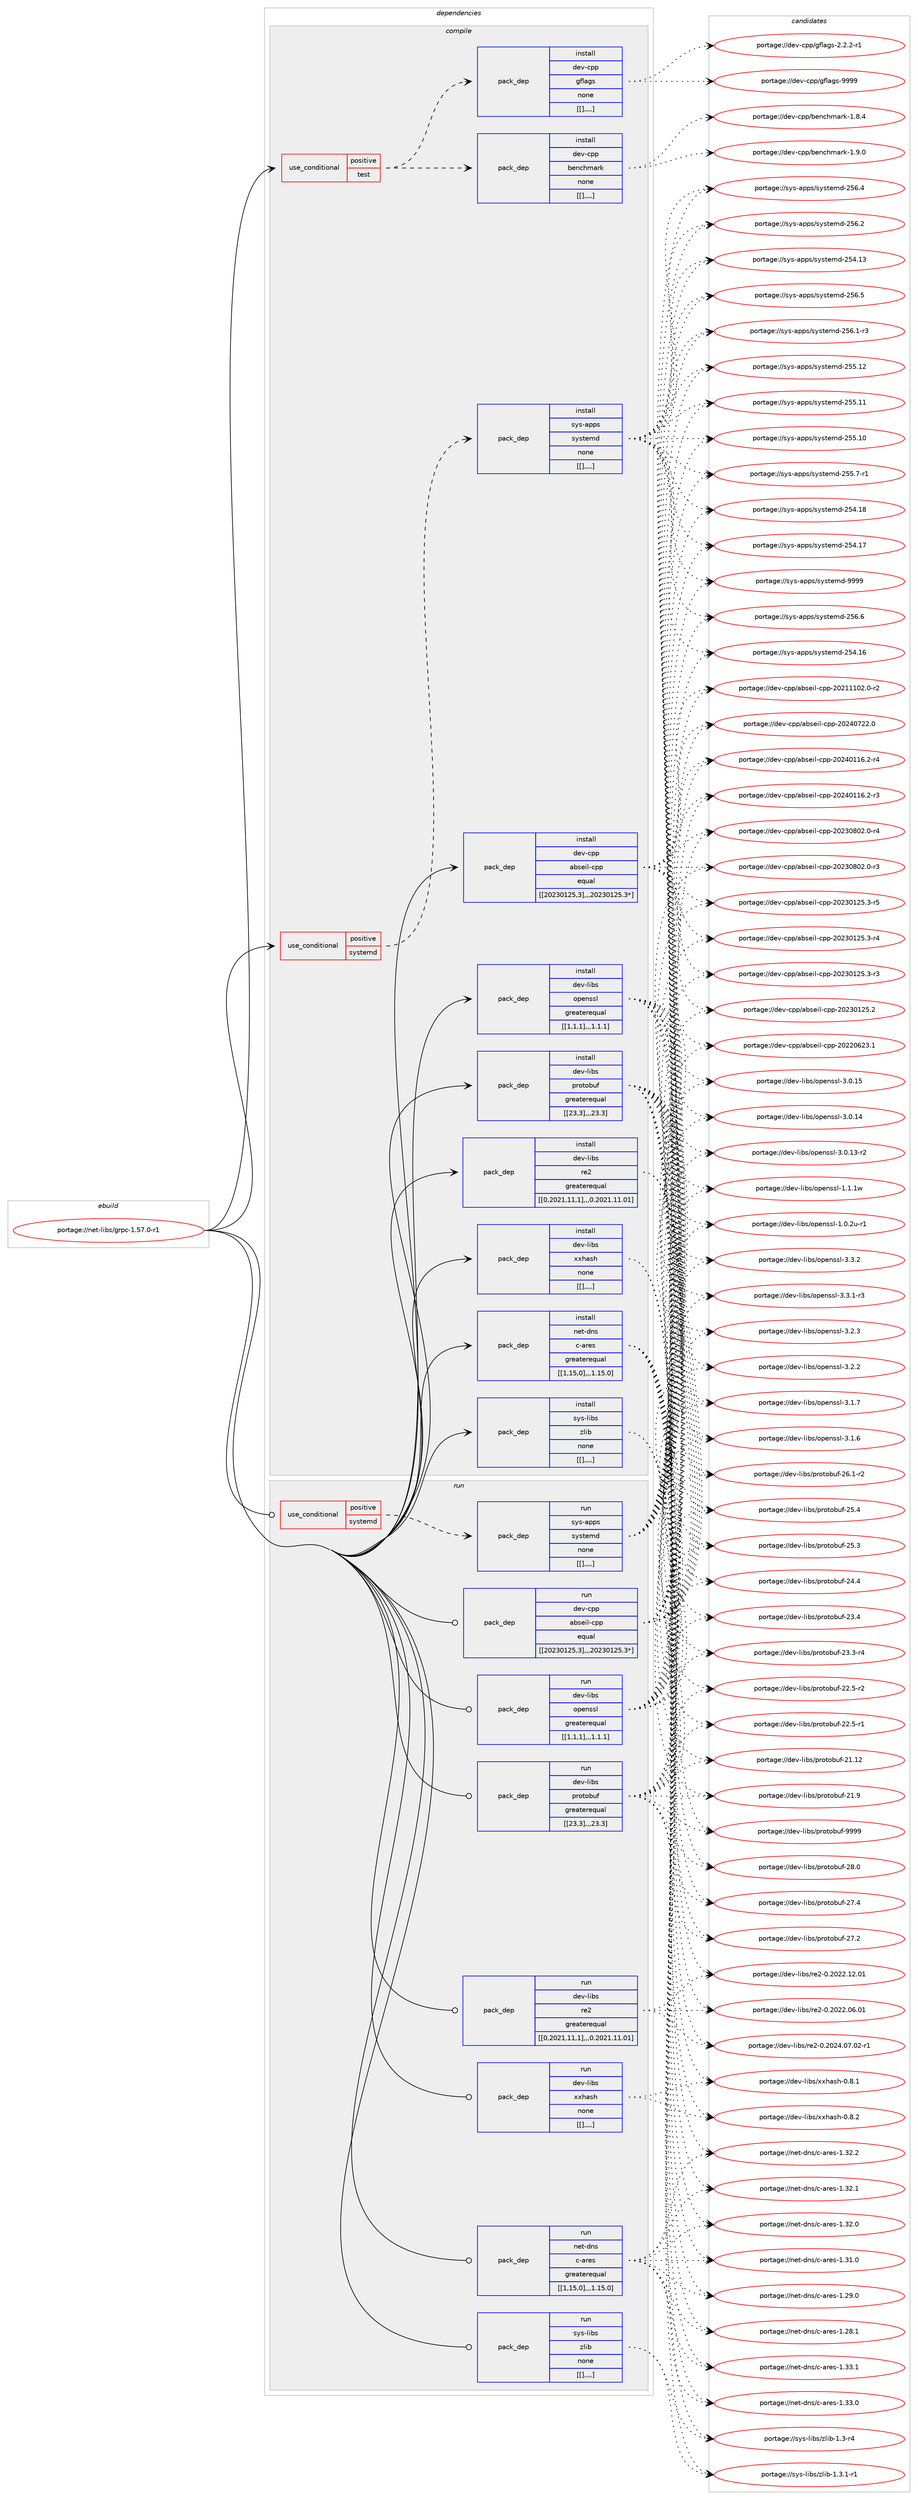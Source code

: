 digraph prolog {

# *************
# Graph options
# *************

newrank=true;
concentrate=true;
compound=true;
graph [rankdir=LR,fontname=Helvetica,fontsize=10,ranksep=1.5];#, ranksep=2.5, nodesep=0.2];
edge  [arrowhead=vee];
node  [fontname=Helvetica,fontsize=10];

# **********
# The ebuild
# **********

subgraph cluster_leftcol {
color=gray;
label=<<i>ebuild</i>>;
id [label="portage://net-libs/grpc-1.57.0-r1", color=red, width=4, href="../net-libs/grpc-1.57.0-r1.svg"];
}

# ****************
# The dependencies
# ****************

subgraph cluster_midcol {
color=gray;
label=<<i>dependencies</i>>;
subgraph cluster_compile {
fillcolor="#eeeeee";
style=filled;
label=<<i>compile</i>>;
subgraph cond97841 {
dependency370631 [label=<<TABLE BORDER="0" CELLBORDER="1" CELLSPACING="0" CELLPADDING="4"><TR><TD ROWSPAN="3" CELLPADDING="10">use_conditional</TD></TR><TR><TD>positive</TD></TR><TR><TD>systemd</TD></TR></TABLE>>, shape=none, color=red];
subgraph pack270098 {
dependency370632 [label=<<TABLE BORDER="0" CELLBORDER="1" CELLSPACING="0" CELLPADDING="4" WIDTH="220"><TR><TD ROWSPAN="6" CELLPADDING="30">pack_dep</TD></TR><TR><TD WIDTH="110">install</TD></TR><TR><TD>sys-apps</TD></TR><TR><TD>systemd</TD></TR><TR><TD>none</TD></TR><TR><TD>[[],,,,]</TD></TR></TABLE>>, shape=none, color=blue];
}
dependency370631:e -> dependency370632:w [weight=20,style="dashed",arrowhead="vee"];
}
id:e -> dependency370631:w [weight=20,style="solid",arrowhead="vee"];
subgraph cond97842 {
dependency370633 [label=<<TABLE BORDER="0" CELLBORDER="1" CELLSPACING="0" CELLPADDING="4"><TR><TD ROWSPAN="3" CELLPADDING="10">use_conditional</TD></TR><TR><TD>positive</TD></TR><TR><TD>test</TD></TR></TABLE>>, shape=none, color=red];
subgraph pack270099 {
dependency370634 [label=<<TABLE BORDER="0" CELLBORDER="1" CELLSPACING="0" CELLPADDING="4" WIDTH="220"><TR><TD ROWSPAN="6" CELLPADDING="30">pack_dep</TD></TR><TR><TD WIDTH="110">install</TD></TR><TR><TD>dev-cpp</TD></TR><TR><TD>benchmark</TD></TR><TR><TD>none</TD></TR><TR><TD>[[],,,,]</TD></TR></TABLE>>, shape=none, color=blue];
}
dependency370633:e -> dependency370634:w [weight=20,style="dashed",arrowhead="vee"];
subgraph pack270100 {
dependency370635 [label=<<TABLE BORDER="0" CELLBORDER="1" CELLSPACING="0" CELLPADDING="4" WIDTH="220"><TR><TD ROWSPAN="6" CELLPADDING="30">pack_dep</TD></TR><TR><TD WIDTH="110">install</TD></TR><TR><TD>dev-cpp</TD></TR><TR><TD>gflags</TD></TR><TR><TD>none</TD></TR><TR><TD>[[],,,,]</TD></TR></TABLE>>, shape=none, color=blue];
}
dependency370633:e -> dependency370635:w [weight=20,style="dashed",arrowhead="vee"];
}
id:e -> dependency370633:w [weight=20,style="solid",arrowhead="vee"];
subgraph pack270101 {
dependency370636 [label=<<TABLE BORDER="0" CELLBORDER="1" CELLSPACING="0" CELLPADDING="4" WIDTH="220"><TR><TD ROWSPAN="6" CELLPADDING="30">pack_dep</TD></TR><TR><TD WIDTH="110">install</TD></TR><TR><TD>dev-cpp</TD></TR><TR><TD>abseil-cpp</TD></TR><TR><TD>equal</TD></TR><TR><TD>[[20230125,3],,,20230125.3*]</TD></TR></TABLE>>, shape=none, color=blue];
}
id:e -> dependency370636:w [weight=20,style="solid",arrowhead="vee"];
subgraph pack270102 {
dependency370637 [label=<<TABLE BORDER="0" CELLBORDER="1" CELLSPACING="0" CELLPADDING="4" WIDTH="220"><TR><TD ROWSPAN="6" CELLPADDING="30">pack_dep</TD></TR><TR><TD WIDTH="110">install</TD></TR><TR><TD>dev-libs</TD></TR><TR><TD>openssl</TD></TR><TR><TD>greaterequal</TD></TR><TR><TD>[[1,1,1],,,1.1.1]</TD></TR></TABLE>>, shape=none, color=blue];
}
id:e -> dependency370637:w [weight=20,style="solid",arrowhead="vee"];
subgraph pack270103 {
dependency370638 [label=<<TABLE BORDER="0" CELLBORDER="1" CELLSPACING="0" CELLPADDING="4" WIDTH="220"><TR><TD ROWSPAN="6" CELLPADDING="30">pack_dep</TD></TR><TR><TD WIDTH="110">install</TD></TR><TR><TD>dev-libs</TD></TR><TR><TD>protobuf</TD></TR><TR><TD>greaterequal</TD></TR><TR><TD>[[23,3],,,23.3]</TD></TR></TABLE>>, shape=none, color=blue];
}
id:e -> dependency370638:w [weight=20,style="solid",arrowhead="vee"];
subgraph pack270104 {
dependency370639 [label=<<TABLE BORDER="0" CELLBORDER="1" CELLSPACING="0" CELLPADDING="4" WIDTH="220"><TR><TD ROWSPAN="6" CELLPADDING="30">pack_dep</TD></TR><TR><TD WIDTH="110">install</TD></TR><TR><TD>dev-libs</TD></TR><TR><TD>re2</TD></TR><TR><TD>greaterequal</TD></TR><TR><TD>[[0,2021,11,1],,,0.2021.11.01]</TD></TR></TABLE>>, shape=none, color=blue];
}
id:e -> dependency370639:w [weight=20,style="solid",arrowhead="vee"];
subgraph pack270105 {
dependency370640 [label=<<TABLE BORDER="0" CELLBORDER="1" CELLSPACING="0" CELLPADDING="4" WIDTH="220"><TR><TD ROWSPAN="6" CELLPADDING="30">pack_dep</TD></TR><TR><TD WIDTH="110">install</TD></TR><TR><TD>dev-libs</TD></TR><TR><TD>xxhash</TD></TR><TR><TD>none</TD></TR><TR><TD>[[],,,,]</TD></TR></TABLE>>, shape=none, color=blue];
}
id:e -> dependency370640:w [weight=20,style="solid",arrowhead="vee"];
subgraph pack270106 {
dependency370641 [label=<<TABLE BORDER="0" CELLBORDER="1" CELLSPACING="0" CELLPADDING="4" WIDTH="220"><TR><TD ROWSPAN="6" CELLPADDING="30">pack_dep</TD></TR><TR><TD WIDTH="110">install</TD></TR><TR><TD>net-dns</TD></TR><TR><TD>c-ares</TD></TR><TR><TD>greaterequal</TD></TR><TR><TD>[[1,15,0],,,1.15.0]</TD></TR></TABLE>>, shape=none, color=blue];
}
id:e -> dependency370641:w [weight=20,style="solid",arrowhead="vee"];
subgraph pack270107 {
dependency370642 [label=<<TABLE BORDER="0" CELLBORDER="1" CELLSPACING="0" CELLPADDING="4" WIDTH="220"><TR><TD ROWSPAN="6" CELLPADDING="30">pack_dep</TD></TR><TR><TD WIDTH="110">install</TD></TR><TR><TD>sys-libs</TD></TR><TR><TD>zlib</TD></TR><TR><TD>none</TD></TR><TR><TD>[[],,,,]</TD></TR></TABLE>>, shape=none, color=blue];
}
id:e -> dependency370642:w [weight=20,style="solid",arrowhead="vee"];
}
subgraph cluster_compileandrun {
fillcolor="#eeeeee";
style=filled;
label=<<i>compile and run</i>>;
}
subgraph cluster_run {
fillcolor="#eeeeee";
style=filled;
label=<<i>run</i>>;
subgraph cond97843 {
dependency370643 [label=<<TABLE BORDER="0" CELLBORDER="1" CELLSPACING="0" CELLPADDING="4"><TR><TD ROWSPAN="3" CELLPADDING="10">use_conditional</TD></TR><TR><TD>positive</TD></TR><TR><TD>systemd</TD></TR></TABLE>>, shape=none, color=red];
subgraph pack270108 {
dependency370644 [label=<<TABLE BORDER="0" CELLBORDER="1" CELLSPACING="0" CELLPADDING="4" WIDTH="220"><TR><TD ROWSPAN="6" CELLPADDING="30">pack_dep</TD></TR><TR><TD WIDTH="110">run</TD></TR><TR><TD>sys-apps</TD></TR><TR><TD>systemd</TD></TR><TR><TD>none</TD></TR><TR><TD>[[],,,,]</TD></TR></TABLE>>, shape=none, color=blue];
}
dependency370643:e -> dependency370644:w [weight=20,style="dashed",arrowhead="vee"];
}
id:e -> dependency370643:w [weight=20,style="solid",arrowhead="odot"];
subgraph pack270109 {
dependency370645 [label=<<TABLE BORDER="0" CELLBORDER="1" CELLSPACING="0" CELLPADDING="4" WIDTH="220"><TR><TD ROWSPAN="6" CELLPADDING="30">pack_dep</TD></TR><TR><TD WIDTH="110">run</TD></TR><TR><TD>dev-cpp</TD></TR><TR><TD>abseil-cpp</TD></TR><TR><TD>equal</TD></TR><TR><TD>[[20230125,3],,,20230125.3*]</TD></TR></TABLE>>, shape=none, color=blue];
}
id:e -> dependency370645:w [weight=20,style="solid",arrowhead="odot"];
subgraph pack270110 {
dependency370646 [label=<<TABLE BORDER="0" CELLBORDER="1" CELLSPACING="0" CELLPADDING="4" WIDTH="220"><TR><TD ROWSPAN="6" CELLPADDING="30">pack_dep</TD></TR><TR><TD WIDTH="110">run</TD></TR><TR><TD>dev-libs</TD></TR><TR><TD>openssl</TD></TR><TR><TD>greaterequal</TD></TR><TR><TD>[[1,1,1],,,1.1.1]</TD></TR></TABLE>>, shape=none, color=blue];
}
id:e -> dependency370646:w [weight=20,style="solid",arrowhead="odot"];
subgraph pack270111 {
dependency370647 [label=<<TABLE BORDER="0" CELLBORDER="1" CELLSPACING="0" CELLPADDING="4" WIDTH="220"><TR><TD ROWSPAN="6" CELLPADDING="30">pack_dep</TD></TR><TR><TD WIDTH="110">run</TD></TR><TR><TD>dev-libs</TD></TR><TR><TD>protobuf</TD></TR><TR><TD>greaterequal</TD></TR><TR><TD>[[23,3],,,23.3]</TD></TR></TABLE>>, shape=none, color=blue];
}
id:e -> dependency370647:w [weight=20,style="solid",arrowhead="odot"];
subgraph pack270112 {
dependency370648 [label=<<TABLE BORDER="0" CELLBORDER="1" CELLSPACING="0" CELLPADDING="4" WIDTH="220"><TR><TD ROWSPAN="6" CELLPADDING="30">pack_dep</TD></TR><TR><TD WIDTH="110">run</TD></TR><TR><TD>dev-libs</TD></TR><TR><TD>re2</TD></TR><TR><TD>greaterequal</TD></TR><TR><TD>[[0,2021,11,1],,,0.2021.11.01]</TD></TR></TABLE>>, shape=none, color=blue];
}
id:e -> dependency370648:w [weight=20,style="solid",arrowhead="odot"];
subgraph pack270113 {
dependency370649 [label=<<TABLE BORDER="0" CELLBORDER="1" CELLSPACING="0" CELLPADDING="4" WIDTH="220"><TR><TD ROWSPAN="6" CELLPADDING="30">pack_dep</TD></TR><TR><TD WIDTH="110">run</TD></TR><TR><TD>dev-libs</TD></TR><TR><TD>xxhash</TD></TR><TR><TD>none</TD></TR><TR><TD>[[],,,,]</TD></TR></TABLE>>, shape=none, color=blue];
}
id:e -> dependency370649:w [weight=20,style="solid",arrowhead="odot"];
subgraph pack270114 {
dependency370650 [label=<<TABLE BORDER="0" CELLBORDER="1" CELLSPACING="0" CELLPADDING="4" WIDTH="220"><TR><TD ROWSPAN="6" CELLPADDING="30">pack_dep</TD></TR><TR><TD WIDTH="110">run</TD></TR><TR><TD>net-dns</TD></TR><TR><TD>c-ares</TD></TR><TR><TD>greaterequal</TD></TR><TR><TD>[[1,15,0],,,1.15.0]</TD></TR></TABLE>>, shape=none, color=blue];
}
id:e -> dependency370650:w [weight=20,style="solid",arrowhead="odot"];
subgraph pack270115 {
dependency370651 [label=<<TABLE BORDER="0" CELLBORDER="1" CELLSPACING="0" CELLPADDING="4" WIDTH="220"><TR><TD ROWSPAN="6" CELLPADDING="30">pack_dep</TD></TR><TR><TD WIDTH="110">run</TD></TR><TR><TD>sys-libs</TD></TR><TR><TD>zlib</TD></TR><TR><TD>none</TD></TR><TR><TD>[[],,,,]</TD></TR></TABLE>>, shape=none, color=blue];
}
id:e -> dependency370651:w [weight=20,style="solid",arrowhead="odot"];
}
}

# **************
# The candidates
# **************

subgraph cluster_choices {
rank=same;
color=gray;
label=<<i>candidates</i>>;

subgraph choice270098 {
color=black;
nodesep=1;
choice1151211154597112112115471151211151161011091004557575757 [label="portage://sys-apps/systemd-9999", color=red, width=4,href="../sys-apps/systemd-9999.svg"];
choice115121115459711211211547115121115116101109100455053544654 [label="portage://sys-apps/systemd-256.6", color=red, width=4,href="../sys-apps/systemd-256.6.svg"];
choice115121115459711211211547115121115116101109100455053544653 [label="portage://sys-apps/systemd-256.5", color=red, width=4,href="../sys-apps/systemd-256.5.svg"];
choice115121115459711211211547115121115116101109100455053544652 [label="portage://sys-apps/systemd-256.4", color=red, width=4,href="../sys-apps/systemd-256.4.svg"];
choice115121115459711211211547115121115116101109100455053544650 [label="portage://sys-apps/systemd-256.2", color=red, width=4,href="../sys-apps/systemd-256.2.svg"];
choice1151211154597112112115471151211151161011091004550535446494511451 [label="portage://sys-apps/systemd-256.1-r3", color=red, width=4,href="../sys-apps/systemd-256.1-r3.svg"];
choice11512111545971121121154711512111511610110910045505353464950 [label="portage://sys-apps/systemd-255.12", color=red, width=4,href="../sys-apps/systemd-255.12.svg"];
choice11512111545971121121154711512111511610110910045505353464949 [label="portage://sys-apps/systemd-255.11", color=red, width=4,href="../sys-apps/systemd-255.11.svg"];
choice11512111545971121121154711512111511610110910045505353464948 [label="portage://sys-apps/systemd-255.10", color=red, width=4,href="../sys-apps/systemd-255.10.svg"];
choice1151211154597112112115471151211151161011091004550535346554511449 [label="portage://sys-apps/systemd-255.7-r1", color=red, width=4,href="../sys-apps/systemd-255.7-r1.svg"];
choice11512111545971121121154711512111511610110910045505352464956 [label="portage://sys-apps/systemd-254.18", color=red, width=4,href="../sys-apps/systemd-254.18.svg"];
choice11512111545971121121154711512111511610110910045505352464955 [label="portage://sys-apps/systemd-254.17", color=red, width=4,href="../sys-apps/systemd-254.17.svg"];
choice11512111545971121121154711512111511610110910045505352464954 [label="portage://sys-apps/systemd-254.16", color=red, width=4,href="../sys-apps/systemd-254.16.svg"];
choice11512111545971121121154711512111511610110910045505352464951 [label="portage://sys-apps/systemd-254.13", color=red, width=4,href="../sys-apps/systemd-254.13.svg"];
dependency370632:e -> choice1151211154597112112115471151211151161011091004557575757:w [style=dotted,weight="100"];
dependency370632:e -> choice115121115459711211211547115121115116101109100455053544654:w [style=dotted,weight="100"];
dependency370632:e -> choice115121115459711211211547115121115116101109100455053544653:w [style=dotted,weight="100"];
dependency370632:e -> choice115121115459711211211547115121115116101109100455053544652:w [style=dotted,weight="100"];
dependency370632:e -> choice115121115459711211211547115121115116101109100455053544650:w [style=dotted,weight="100"];
dependency370632:e -> choice1151211154597112112115471151211151161011091004550535446494511451:w [style=dotted,weight="100"];
dependency370632:e -> choice11512111545971121121154711512111511610110910045505353464950:w [style=dotted,weight="100"];
dependency370632:e -> choice11512111545971121121154711512111511610110910045505353464949:w [style=dotted,weight="100"];
dependency370632:e -> choice11512111545971121121154711512111511610110910045505353464948:w [style=dotted,weight="100"];
dependency370632:e -> choice1151211154597112112115471151211151161011091004550535346554511449:w [style=dotted,weight="100"];
dependency370632:e -> choice11512111545971121121154711512111511610110910045505352464956:w [style=dotted,weight="100"];
dependency370632:e -> choice11512111545971121121154711512111511610110910045505352464955:w [style=dotted,weight="100"];
dependency370632:e -> choice11512111545971121121154711512111511610110910045505352464954:w [style=dotted,weight="100"];
dependency370632:e -> choice11512111545971121121154711512111511610110910045505352464951:w [style=dotted,weight="100"];
}
subgraph choice270099 {
color=black;
nodesep=1;
choice100101118459911211247981011109910410997114107454946574648 [label="portage://dev-cpp/benchmark-1.9.0", color=red, width=4,href="../dev-cpp/benchmark-1.9.0.svg"];
choice100101118459911211247981011109910410997114107454946564652 [label="portage://dev-cpp/benchmark-1.8.4", color=red, width=4,href="../dev-cpp/benchmark-1.8.4.svg"];
dependency370634:e -> choice100101118459911211247981011109910410997114107454946574648:w [style=dotted,weight="100"];
dependency370634:e -> choice100101118459911211247981011109910410997114107454946564652:w [style=dotted,weight="100"];
}
subgraph choice270100 {
color=black;
nodesep=1;
choice100101118459911211247103102108971031154557575757 [label="portage://dev-cpp/gflags-9999", color=red, width=4,href="../dev-cpp/gflags-9999.svg"];
choice100101118459911211247103102108971031154550465046504511449 [label="portage://dev-cpp/gflags-2.2.2-r1", color=red, width=4,href="../dev-cpp/gflags-2.2.2-r1.svg"];
dependency370635:e -> choice100101118459911211247103102108971031154557575757:w [style=dotted,weight="100"];
dependency370635:e -> choice100101118459911211247103102108971031154550465046504511449:w [style=dotted,weight="100"];
}
subgraph choice270101 {
color=black;
nodesep=1;
choice100101118459911211247979811510110510845991121124550485052485550504648 [label="portage://dev-cpp/abseil-cpp-20240722.0", color=red, width=4,href="../dev-cpp/abseil-cpp-20240722.0.svg"];
choice1001011184599112112479798115101105108459911211245504850524849495446504511452 [label="portage://dev-cpp/abseil-cpp-20240116.2-r4", color=red, width=4,href="../dev-cpp/abseil-cpp-20240116.2-r4.svg"];
choice1001011184599112112479798115101105108459911211245504850524849495446504511451 [label="portage://dev-cpp/abseil-cpp-20240116.2-r3", color=red, width=4,href="../dev-cpp/abseil-cpp-20240116.2-r3.svg"];
choice1001011184599112112479798115101105108459911211245504850514856485046484511452 [label="portage://dev-cpp/abseil-cpp-20230802.0-r4", color=red, width=4,href="../dev-cpp/abseil-cpp-20230802.0-r4.svg"];
choice1001011184599112112479798115101105108459911211245504850514856485046484511451 [label="portage://dev-cpp/abseil-cpp-20230802.0-r3", color=red, width=4,href="../dev-cpp/abseil-cpp-20230802.0-r3.svg"];
choice1001011184599112112479798115101105108459911211245504850514849505346514511453 [label="portage://dev-cpp/abseil-cpp-20230125.3-r5", color=red, width=4,href="../dev-cpp/abseil-cpp-20230125.3-r5.svg"];
choice1001011184599112112479798115101105108459911211245504850514849505346514511452 [label="portage://dev-cpp/abseil-cpp-20230125.3-r4", color=red, width=4,href="../dev-cpp/abseil-cpp-20230125.3-r4.svg"];
choice1001011184599112112479798115101105108459911211245504850514849505346514511451 [label="portage://dev-cpp/abseil-cpp-20230125.3-r3", color=red, width=4,href="../dev-cpp/abseil-cpp-20230125.3-r3.svg"];
choice100101118459911211247979811510110510845991121124550485051484950534650 [label="portage://dev-cpp/abseil-cpp-20230125.2", color=red, width=4,href="../dev-cpp/abseil-cpp-20230125.2.svg"];
choice100101118459911211247979811510110510845991121124550485050485450514649 [label="portage://dev-cpp/abseil-cpp-20220623.1", color=red, width=4,href="../dev-cpp/abseil-cpp-20220623.1.svg"];
choice1001011184599112112479798115101105108459911211245504850494949485046484511450 [label="portage://dev-cpp/abseil-cpp-20211102.0-r2", color=red, width=4,href="../dev-cpp/abseil-cpp-20211102.0-r2.svg"];
dependency370636:e -> choice100101118459911211247979811510110510845991121124550485052485550504648:w [style=dotted,weight="100"];
dependency370636:e -> choice1001011184599112112479798115101105108459911211245504850524849495446504511452:w [style=dotted,weight="100"];
dependency370636:e -> choice1001011184599112112479798115101105108459911211245504850524849495446504511451:w [style=dotted,weight="100"];
dependency370636:e -> choice1001011184599112112479798115101105108459911211245504850514856485046484511452:w [style=dotted,weight="100"];
dependency370636:e -> choice1001011184599112112479798115101105108459911211245504850514856485046484511451:w [style=dotted,weight="100"];
dependency370636:e -> choice1001011184599112112479798115101105108459911211245504850514849505346514511453:w [style=dotted,weight="100"];
dependency370636:e -> choice1001011184599112112479798115101105108459911211245504850514849505346514511452:w [style=dotted,weight="100"];
dependency370636:e -> choice1001011184599112112479798115101105108459911211245504850514849505346514511451:w [style=dotted,weight="100"];
dependency370636:e -> choice100101118459911211247979811510110510845991121124550485051484950534650:w [style=dotted,weight="100"];
dependency370636:e -> choice100101118459911211247979811510110510845991121124550485050485450514649:w [style=dotted,weight="100"];
dependency370636:e -> choice1001011184599112112479798115101105108459911211245504850494949485046484511450:w [style=dotted,weight="100"];
}
subgraph choice270102 {
color=black;
nodesep=1;
choice100101118451081059811547111112101110115115108455146514650 [label="portage://dev-libs/openssl-3.3.2", color=red, width=4,href="../dev-libs/openssl-3.3.2.svg"];
choice1001011184510810598115471111121011101151151084551465146494511451 [label="portage://dev-libs/openssl-3.3.1-r3", color=red, width=4,href="../dev-libs/openssl-3.3.1-r3.svg"];
choice100101118451081059811547111112101110115115108455146504651 [label="portage://dev-libs/openssl-3.2.3", color=red, width=4,href="../dev-libs/openssl-3.2.3.svg"];
choice100101118451081059811547111112101110115115108455146504650 [label="portage://dev-libs/openssl-3.2.2", color=red, width=4,href="../dev-libs/openssl-3.2.2.svg"];
choice100101118451081059811547111112101110115115108455146494655 [label="portage://dev-libs/openssl-3.1.7", color=red, width=4,href="../dev-libs/openssl-3.1.7.svg"];
choice100101118451081059811547111112101110115115108455146494654 [label="portage://dev-libs/openssl-3.1.6", color=red, width=4,href="../dev-libs/openssl-3.1.6.svg"];
choice10010111845108105981154711111210111011511510845514648464953 [label="portage://dev-libs/openssl-3.0.15", color=red, width=4,href="../dev-libs/openssl-3.0.15.svg"];
choice10010111845108105981154711111210111011511510845514648464952 [label="portage://dev-libs/openssl-3.0.14", color=red, width=4,href="../dev-libs/openssl-3.0.14.svg"];
choice100101118451081059811547111112101110115115108455146484649514511450 [label="portage://dev-libs/openssl-3.0.13-r2", color=red, width=4,href="../dev-libs/openssl-3.0.13-r2.svg"];
choice100101118451081059811547111112101110115115108454946494649119 [label="portage://dev-libs/openssl-1.1.1w", color=red, width=4,href="../dev-libs/openssl-1.1.1w.svg"];
choice1001011184510810598115471111121011101151151084549464846501174511449 [label="portage://dev-libs/openssl-1.0.2u-r1", color=red, width=4,href="../dev-libs/openssl-1.0.2u-r1.svg"];
dependency370637:e -> choice100101118451081059811547111112101110115115108455146514650:w [style=dotted,weight="100"];
dependency370637:e -> choice1001011184510810598115471111121011101151151084551465146494511451:w [style=dotted,weight="100"];
dependency370637:e -> choice100101118451081059811547111112101110115115108455146504651:w [style=dotted,weight="100"];
dependency370637:e -> choice100101118451081059811547111112101110115115108455146504650:w [style=dotted,weight="100"];
dependency370637:e -> choice100101118451081059811547111112101110115115108455146494655:w [style=dotted,weight="100"];
dependency370637:e -> choice100101118451081059811547111112101110115115108455146494654:w [style=dotted,weight="100"];
dependency370637:e -> choice10010111845108105981154711111210111011511510845514648464953:w [style=dotted,weight="100"];
dependency370637:e -> choice10010111845108105981154711111210111011511510845514648464952:w [style=dotted,weight="100"];
dependency370637:e -> choice100101118451081059811547111112101110115115108455146484649514511450:w [style=dotted,weight="100"];
dependency370637:e -> choice100101118451081059811547111112101110115115108454946494649119:w [style=dotted,weight="100"];
dependency370637:e -> choice1001011184510810598115471111121011101151151084549464846501174511449:w [style=dotted,weight="100"];
}
subgraph choice270103 {
color=black;
nodesep=1;
choice100101118451081059811547112114111116111981171024557575757 [label="portage://dev-libs/protobuf-9999", color=red, width=4,href="../dev-libs/protobuf-9999.svg"];
choice100101118451081059811547112114111116111981171024550564648 [label="portage://dev-libs/protobuf-28.0", color=red, width=4,href="../dev-libs/protobuf-28.0.svg"];
choice100101118451081059811547112114111116111981171024550554652 [label="portage://dev-libs/protobuf-27.4", color=red, width=4,href="../dev-libs/protobuf-27.4.svg"];
choice100101118451081059811547112114111116111981171024550554650 [label="portage://dev-libs/protobuf-27.2", color=red, width=4,href="../dev-libs/protobuf-27.2.svg"];
choice1001011184510810598115471121141111161119811710245505446494511450 [label="portage://dev-libs/protobuf-26.1-r2", color=red, width=4,href="../dev-libs/protobuf-26.1-r2.svg"];
choice100101118451081059811547112114111116111981171024550534652 [label="portage://dev-libs/protobuf-25.4", color=red, width=4,href="../dev-libs/protobuf-25.4.svg"];
choice100101118451081059811547112114111116111981171024550534651 [label="portage://dev-libs/protobuf-25.3", color=red, width=4,href="../dev-libs/protobuf-25.3.svg"];
choice100101118451081059811547112114111116111981171024550524652 [label="portage://dev-libs/protobuf-24.4", color=red, width=4,href="../dev-libs/protobuf-24.4.svg"];
choice100101118451081059811547112114111116111981171024550514652 [label="portage://dev-libs/protobuf-23.4", color=red, width=4,href="../dev-libs/protobuf-23.4.svg"];
choice1001011184510810598115471121141111161119811710245505146514511452 [label="portage://dev-libs/protobuf-23.3-r4", color=red, width=4,href="../dev-libs/protobuf-23.3-r4.svg"];
choice1001011184510810598115471121141111161119811710245505046534511450 [label="portage://dev-libs/protobuf-22.5-r2", color=red, width=4,href="../dev-libs/protobuf-22.5-r2.svg"];
choice1001011184510810598115471121141111161119811710245505046534511449 [label="portage://dev-libs/protobuf-22.5-r1", color=red, width=4,href="../dev-libs/protobuf-22.5-r1.svg"];
choice10010111845108105981154711211411111611198117102455049464950 [label="portage://dev-libs/protobuf-21.12", color=red, width=4,href="../dev-libs/protobuf-21.12.svg"];
choice100101118451081059811547112114111116111981171024550494657 [label="portage://dev-libs/protobuf-21.9", color=red, width=4,href="../dev-libs/protobuf-21.9.svg"];
dependency370638:e -> choice100101118451081059811547112114111116111981171024557575757:w [style=dotted,weight="100"];
dependency370638:e -> choice100101118451081059811547112114111116111981171024550564648:w [style=dotted,weight="100"];
dependency370638:e -> choice100101118451081059811547112114111116111981171024550554652:w [style=dotted,weight="100"];
dependency370638:e -> choice100101118451081059811547112114111116111981171024550554650:w [style=dotted,weight="100"];
dependency370638:e -> choice1001011184510810598115471121141111161119811710245505446494511450:w [style=dotted,weight="100"];
dependency370638:e -> choice100101118451081059811547112114111116111981171024550534652:w [style=dotted,weight="100"];
dependency370638:e -> choice100101118451081059811547112114111116111981171024550534651:w [style=dotted,weight="100"];
dependency370638:e -> choice100101118451081059811547112114111116111981171024550524652:w [style=dotted,weight="100"];
dependency370638:e -> choice100101118451081059811547112114111116111981171024550514652:w [style=dotted,weight="100"];
dependency370638:e -> choice1001011184510810598115471121141111161119811710245505146514511452:w [style=dotted,weight="100"];
dependency370638:e -> choice1001011184510810598115471121141111161119811710245505046534511450:w [style=dotted,weight="100"];
dependency370638:e -> choice1001011184510810598115471121141111161119811710245505046534511449:w [style=dotted,weight="100"];
dependency370638:e -> choice10010111845108105981154711211411111611198117102455049464950:w [style=dotted,weight="100"];
dependency370638:e -> choice100101118451081059811547112114111116111981171024550494657:w [style=dotted,weight="100"];
}
subgraph choice270104 {
color=black;
nodesep=1;
choice10010111845108105981154711410150454846504850524648554648504511449 [label="portage://dev-libs/re2-0.2024.07.02-r1", color=red, width=4,href="../dev-libs/re2-0.2024.07.02-r1.svg"];
choice1001011184510810598115471141015045484650485050464950464849 [label="portage://dev-libs/re2-0.2022.12.01", color=red, width=4,href="../dev-libs/re2-0.2022.12.01.svg"];
choice1001011184510810598115471141015045484650485050464854464849 [label="portage://dev-libs/re2-0.2022.06.01", color=red, width=4,href="../dev-libs/re2-0.2022.06.01.svg"];
dependency370639:e -> choice10010111845108105981154711410150454846504850524648554648504511449:w [style=dotted,weight="100"];
dependency370639:e -> choice1001011184510810598115471141015045484650485050464950464849:w [style=dotted,weight="100"];
dependency370639:e -> choice1001011184510810598115471141015045484650485050464854464849:w [style=dotted,weight="100"];
}
subgraph choice270105 {
color=black;
nodesep=1;
choice10010111845108105981154712012010497115104454846564650 [label="portage://dev-libs/xxhash-0.8.2", color=red, width=4,href="../dev-libs/xxhash-0.8.2.svg"];
choice10010111845108105981154712012010497115104454846564649 [label="portage://dev-libs/xxhash-0.8.1", color=red, width=4,href="../dev-libs/xxhash-0.8.1.svg"];
dependency370640:e -> choice10010111845108105981154712012010497115104454846564650:w [style=dotted,weight="100"];
dependency370640:e -> choice10010111845108105981154712012010497115104454846564649:w [style=dotted,weight="100"];
}
subgraph choice270106 {
color=black;
nodesep=1;
choice110101116451001101154799459711410111545494651514649 [label="portage://net-dns/c-ares-1.33.1", color=red, width=4,href="../net-dns/c-ares-1.33.1.svg"];
choice110101116451001101154799459711410111545494651514648 [label="portage://net-dns/c-ares-1.33.0", color=red, width=4,href="../net-dns/c-ares-1.33.0.svg"];
choice110101116451001101154799459711410111545494651504650 [label="portage://net-dns/c-ares-1.32.2", color=red, width=4,href="../net-dns/c-ares-1.32.2.svg"];
choice110101116451001101154799459711410111545494651504649 [label="portage://net-dns/c-ares-1.32.1", color=red, width=4,href="../net-dns/c-ares-1.32.1.svg"];
choice110101116451001101154799459711410111545494651504648 [label="portage://net-dns/c-ares-1.32.0", color=red, width=4,href="../net-dns/c-ares-1.32.0.svg"];
choice110101116451001101154799459711410111545494651494648 [label="portage://net-dns/c-ares-1.31.0", color=red, width=4,href="../net-dns/c-ares-1.31.0.svg"];
choice110101116451001101154799459711410111545494650574648 [label="portage://net-dns/c-ares-1.29.0", color=red, width=4,href="../net-dns/c-ares-1.29.0.svg"];
choice110101116451001101154799459711410111545494650564649 [label="portage://net-dns/c-ares-1.28.1", color=red, width=4,href="../net-dns/c-ares-1.28.1.svg"];
dependency370641:e -> choice110101116451001101154799459711410111545494651514649:w [style=dotted,weight="100"];
dependency370641:e -> choice110101116451001101154799459711410111545494651514648:w [style=dotted,weight="100"];
dependency370641:e -> choice110101116451001101154799459711410111545494651504650:w [style=dotted,weight="100"];
dependency370641:e -> choice110101116451001101154799459711410111545494651504649:w [style=dotted,weight="100"];
dependency370641:e -> choice110101116451001101154799459711410111545494651504648:w [style=dotted,weight="100"];
dependency370641:e -> choice110101116451001101154799459711410111545494651494648:w [style=dotted,weight="100"];
dependency370641:e -> choice110101116451001101154799459711410111545494650574648:w [style=dotted,weight="100"];
dependency370641:e -> choice110101116451001101154799459711410111545494650564649:w [style=dotted,weight="100"];
}
subgraph choice270107 {
color=black;
nodesep=1;
choice115121115451081059811547122108105984549465146494511449 [label="portage://sys-libs/zlib-1.3.1-r1", color=red, width=4,href="../sys-libs/zlib-1.3.1-r1.svg"];
choice11512111545108105981154712210810598454946514511452 [label="portage://sys-libs/zlib-1.3-r4", color=red, width=4,href="../sys-libs/zlib-1.3-r4.svg"];
dependency370642:e -> choice115121115451081059811547122108105984549465146494511449:w [style=dotted,weight="100"];
dependency370642:e -> choice11512111545108105981154712210810598454946514511452:w [style=dotted,weight="100"];
}
subgraph choice270108 {
color=black;
nodesep=1;
choice1151211154597112112115471151211151161011091004557575757 [label="portage://sys-apps/systemd-9999", color=red, width=4,href="../sys-apps/systemd-9999.svg"];
choice115121115459711211211547115121115116101109100455053544654 [label="portage://sys-apps/systemd-256.6", color=red, width=4,href="../sys-apps/systemd-256.6.svg"];
choice115121115459711211211547115121115116101109100455053544653 [label="portage://sys-apps/systemd-256.5", color=red, width=4,href="../sys-apps/systemd-256.5.svg"];
choice115121115459711211211547115121115116101109100455053544652 [label="portage://sys-apps/systemd-256.4", color=red, width=4,href="../sys-apps/systemd-256.4.svg"];
choice115121115459711211211547115121115116101109100455053544650 [label="portage://sys-apps/systemd-256.2", color=red, width=4,href="../sys-apps/systemd-256.2.svg"];
choice1151211154597112112115471151211151161011091004550535446494511451 [label="portage://sys-apps/systemd-256.1-r3", color=red, width=4,href="../sys-apps/systemd-256.1-r3.svg"];
choice11512111545971121121154711512111511610110910045505353464950 [label="portage://sys-apps/systemd-255.12", color=red, width=4,href="../sys-apps/systemd-255.12.svg"];
choice11512111545971121121154711512111511610110910045505353464949 [label="portage://sys-apps/systemd-255.11", color=red, width=4,href="../sys-apps/systemd-255.11.svg"];
choice11512111545971121121154711512111511610110910045505353464948 [label="portage://sys-apps/systemd-255.10", color=red, width=4,href="../sys-apps/systemd-255.10.svg"];
choice1151211154597112112115471151211151161011091004550535346554511449 [label="portage://sys-apps/systemd-255.7-r1", color=red, width=4,href="../sys-apps/systemd-255.7-r1.svg"];
choice11512111545971121121154711512111511610110910045505352464956 [label="portage://sys-apps/systemd-254.18", color=red, width=4,href="../sys-apps/systemd-254.18.svg"];
choice11512111545971121121154711512111511610110910045505352464955 [label="portage://sys-apps/systemd-254.17", color=red, width=4,href="../sys-apps/systemd-254.17.svg"];
choice11512111545971121121154711512111511610110910045505352464954 [label="portage://sys-apps/systemd-254.16", color=red, width=4,href="../sys-apps/systemd-254.16.svg"];
choice11512111545971121121154711512111511610110910045505352464951 [label="portage://sys-apps/systemd-254.13", color=red, width=4,href="../sys-apps/systemd-254.13.svg"];
dependency370644:e -> choice1151211154597112112115471151211151161011091004557575757:w [style=dotted,weight="100"];
dependency370644:e -> choice115121115459711211211547115121115116101109100455053544654:w [style=dotted,weight="100"];
dependency370644:e -> choice115121115459711211211547115121115116101109100455053544653:w [style=dotted,weight="100"];
dependency370644:e -> choice115121115459711211211547115121115116101109100455053544652:w [style=dotted,weight="100"];
dependency370644:e -> choice115121115459711211211547115121115116101109100455053544650:w [style=dotted,weight="100"];
dependency370644:e -> choice1151211154597112112115471151211151161011091004550535446494511451:w [style=dotted,weight="100"];
dependency370644:e -> choice11512111545971121121154711512111511610110910045505353464950:w [style=dotted,weight="100"];
dependency370644:e -> choice11512111545971121121154711512111511610110910045505353464949:w [style=dotted,weight="100"];
dependency370644:e -> choice11512111545971121121154711512111511610110910045505353464948:w [style=dotted,weight="100"];
dependency370644:e -> choice1151211154597112112115471151211151161011091004550535346554511449:w [style=dotted,weight="100"];
dependency370644:e -> choice11512111545971121121154711512111511610110910045505352464956:w [style=dotted,weight="100"];
dependency370644:e -> choice11512111545971121121154711512111511610110910045505352464955:w [style=dotted,weight="100"];
dependency370644:e -> choice11512111545971121121154711512111511610110910045505352464954:w [style=dotted,weight="100"];
dependency370644:e -> choice11512111545971121121154711512111511610110910045505352464951:w [style=dotted,weight="100"];
}
subgraph choice270109 {
color=black;
nodesep=1;
choice100101118459911211247979811510110510845991121124550485052485550504648 [label="portage://dev-cpp/abseil-cpp-20240722.0", color=red, width=4,href="../dev-cpp/abseil-cpp-20240722.0.svg"];
choice1001011184599112112479798115101105108459911211245504850524849495446504511452 [label="portage://dev-cpp/abseil-cpp-20240116.2-r4", color=red, width=4,href="../dev-cpp/abseil-cpp-20240116.2-r4.svg"];
choice1001011184599112112479798115101105108459911211245504850524849495446504511451 [label="portage://dev-cpp/abseil-cpp-20240116.2-r3", color=red, width=4,href="../dev-cpp/abseil-cpp-20240116.2-r3.svg"];
choice1001011184599112112479798115101105108459911211245504850514856485046484511452 [label="portage://dev-cpp/abseil-cpp-20230802.0-r4", color=red, width=4,href="../dev-cpp/abseil-cpp-20230802.0-r4.svg"];
choice1001011184599112112479798115101105108459911211245504850514856485046484511451 [label="portage://dev-cpp/abseil-cpp-20230802.0-r3", color=red, width=4,href="../dev-cpp/abseil-cpp-20230802.0-r3.svg"];
choice1001011184599112112479798115101105108459911211245504850514849505346514511453 [label="portage://dev-cpp/abseil-cpp-20230125.3-r5", color=red, width=4,href="../dev-cpp/abseil-cpp-20230125.3-r5.svg"];
choice1001011184599112112479798115101105108459911211245504850514849505346514511452 [label="portage://dev-cpp/abseil-cpp-20230125.3-r4", color=red, width=4,href="../dev-cpp/abseil-cpp-20230125.3-r4.svg"];
choice1001011184599112112479798115101105108459911211245504850514849505346514511451 [label="portage://dev-cpp/abseil-cpp-20230125.3-r3", color=red, width=4,href="../dev-cpp/abseil-cpp-20230125.3-r3.svg"];
choice100101118459911211247979811510110510845991121124550485051484950534650 [label="portage://dev-cpp/abseil-cpp-20230125.2", color=red, width=4,href="../dev-cpp/abseil-cpp-20230125.2.svg"];
choice100101118459911211247979811510110510845991121124550485050485450514649 [label="portage://dev-cpp/abseil-cpp-20220623.1", color=red, width=4,href="../dev-cpp/abseil-cpp-20220623.1.svg"];
choice1001011184599112112479798115101105108459911211245504850494949485046484511450 [label="portage://dev-cpp/abseil-cpp-20211102.0-r2", color=red, width=4,href="../dev-cpp/abseil-cpp-20211102.0-r2.svg"];
dependency370645:e -> choice100101118459911211247979811510110510845991121124550485052485550504648:w [style=dotted,weight="100"];
dependency370645:e -> choice1001011184599112112479798115101105108459911211245504850524849495446504511452:w [style=dotted,weight="100"];
dependency370645:e -> choice1001011184599112112479798115101105108459911211245504850524849495446504511451:w [style=dotted,weight="100"];
dependency370645:e -> choice1001011184599112112479798115101105108459911211245504850514856485046484511452:w [style=dotted,weight="100"];
dependency370645:e -> choice1001011184599112112479798115101105108459911211245504850514856485046484511451:w [style=dotted,weight="100"];
dependency370645:e -> choice1001011184599112112479798115101105108459911211245504850514849505346514511453:w [style=dotted,weight="100"];
dependency370645:e -> choice1001011184599112112479798115101105108459911211245504850514849505346514511452:w [style=dotted,weight="100"];
dependency370645:e -> choice1001011184599112112479798115101105108459911211245504850514849505346514511451:w [style=dotted,weight="100"];
dependency370645:e -> choice100101118459911211247979811510110510845991121124550485051484950534650:w [style=dotted,weight="100"];
dependency370645:e -> choice100101118459911211247979811510110510845991121124550485050485450514649:w [style=dotted,weight="100"];
dependency370645:e -> choice1001011184599112112479798115101105108459911211245504850494949485046484511450:w [style=dotted,weight="100"];
}
subgraph choice270110 {
color=black;
nodesep=1;
choice100101118451081059811547111112101110115115108455146514650 [label="portage://dev-libs/openssl-3.3.2", color=red, width=4,href="../dev-libs/openssl-3.3.2.svg"];
choice1001011184510810598115471111121011101151151084551465146494511451 [label="portage://dev-libs/openssl-3.3.1-r3", color=red, width=4,href="../dev-libs/openssl-3.3.1-r3.svg"];
choice100101118451081059811547111112101110115115108455146504651 [label="portage://dev-libs/openssl-3.2.3", color=red, width=4,href="../dev-libs/openssl-3.2.3.svg"];
choice100101118451081059811547111112101110115115108455146504650 [label="portage://dev-libs/openssl-3.2.2", color=red, width=4,href="../dev-libs/openssl-3.2.2.svg"];
choice100101118451081059811547111112101110115115108455146494655 [label="portage://dev-libs/openssl-3.1.7", color=red, width=4,href="../dev-libs/openssl-3.1.7.svg"];
choice100101118451081059811547111112101110115115108455146494654 [label="portage://dev-libs/openssl-3.1.6", color=red, width=4,href="../dev-libs/openssl-3.1.6.svg"];
choice10010111845108105981154711111210111011511510845514648464953 [label="portage://dev-libs/openssl-3.0.15", color=red, width=4,href="../dev-libs/openssl-3.0.15.svg"];
choice10010111845108105981154711111210111011511510845514648464952 [label="portage://dev-libs/openssl-3.0.14", color=red, width=4,href="../dev-libs/openssl-3.0.14.svg"];
choice100101118451081059811547111112101110115115108455146484649514511450 [label="portage://dev-libs/openssl-3.0.13-r2", color=red, width=4,href="../dev-libs/openssl-3.0.13-r2.svg"];
choice100101118451081059811547111112101110115115108454946494649119 [label="portage://dev-libs/openssl-1.1.1w", color=red, width=4,href="../dev-libs/openssl-1.1.1w.svg"];
choice1001011184510810598115471111121011101151151084549464846501174511449 [label="portage://dev-libs/openssl-1.0.2u-r1", color=red, width=4,href="../dev-libs/openssl-1.0.2u-r1.svg"];
dependency370646:e -> choice100101118451081059811547111112101110115115108455146514650:w [style=dotted,weight="100"];
dependency370646:e -> choice1001011184510810598115471111121011101151151084551465146494511451:w [style=dotted,weight="100"];
dependency370646:e -> choice100101118451081059811547111112101110115115108455146504651:w [style=dotted,weight="100"];
dependency370646:e -> choice100101118451081059811547111112101110115115108455146504650:w [style=dotted,weight="100"];
dependency370646:e -> choice100101118451081059811547111112101110115115108455146494655:w [style=dotted,weight="100"];
dependency370646:e -> choice100101118451081059811547111112101110115115108455146494654:w [style=dotted,weight="100"];
dependency370646:e -> choice10010111845108105981154711111210111011511510845514648464953:w [style=dotted,weight="100"];
dependency370646:e -> choice10010111845108105981154711111210111011511510845514648464952:w [style=dotted,weight="100"];
dependency370646:e -> choice100101118451081059811547111112101110115115108455146484649514511450:w [style=dotted,weight="100"];
dependency370646:e -> choice100101118451081059811547111112101110115115108454946494649119:w [style=dotted,weight="100"];
dependency370646:e -> choice1001011184510810598115471111121011101151151084549464846501174511449:w [style=dotted,weight="100"];
}
subgraph choice270111 {
color=black;
nodesep=1;
choice100101118451081059811547112114111116111981171024557575757 [label="portage://dev-libs/protobuf-9999", color=red, width=4,href="../dev-libs/protobuf-9999.svg"];
choice100101118451081059811547112114111116111981171024550564648 [label="portage://dev-libs/protobuf-28.0", color=red, width=4,href="../dev-libs/protobuf-28.0.svg"];
choice100101118451081059811547112114111116111981171024550554652 [label="portage://dev-libs/protobuf-27.4", color=red, width=4,href="../dev-libs/protobuf-27.4.svg"];
choice100101118451081059811547112114111116111981171024550554650 [label="portage://dev-libs/protobuf-27.2", color=red, width=4,href="../dev-libs/protobuf-27.2.svg"];
choice1001011184510810598115471121141111161119811710245505446494511450 [label="portage://dev-libs/protobuf-26.1-r2", color=red, width=4,href="../dev-libs/protobuf-26.1-r2.svg"];
choice100101118451081059811547112114111116111981171024550534652 [label="portage://dev-libs/protobuf-25.4", color=red, width=4,href="../dev-libs/protobuf-25.4.svg"];
choice100101118451081059811547112114111116111981171024550534651 [label="portage://dev-libs/protobuf-25.3", color=red, width=4,href="../dev-libs/protobuf-25.3.svg"];
choice100101118451081059811547112114111116111981171024550524652 [label="portage://dev-libs/protobuf-24.4", color=red, width=4,href="../dev-libs/protobuf-24.4.svg"];
choice100101118451081059811547112114111116111981171024550514652 [label="portage://dev-libs/protobuf-23.4", color=red, width=4,href="../dev-libs/protobuf-23.4.svg"];
choice1001011184510810598115471121141111161119811710245505146514511452 [label="portage://dev-libs/protobuf-23.3-r4", color=red, width=4,href="../dev-libs/protobuf-23.3-r4.svg"];
choice1001011184510810598115471121141111161119811710245505046534511450 [label="portage://dev-libs/protobuf-22.5-r2", color=red, width=4,href="../dev-libs/protobuf-22.5-r2.svg"];
choice1001011184510810598115471121141111161119811710245505046534511449 [label="portage://dev-libs/protobuf-22.5-r1", color=red, width=4,href="../dev-libs/protobuf-22.5-r1.svg"];
choice10010111845108105981154711211411111611198117102455049464950 [label="portage://dev-libs/protobuf-21.12", color=red, width=4,href="../dev-libs/protobuf-21.12.svg"];
choice100101118451081059811547112114111116111981171024550494657 [label="portage://dev-libs/protobuf-21.9", color=red, width=4,href="../dev-libs/protobuf-21.9.svg"];
dependency370647:e -> choice100101118451081059811547112114111116111981171024557575757:w [style=dotted,weight="100"];
dependency370647:e -> choice100101118451081059811547112114111116111981171024550564648:w [style=dotted,weight="100"];
dependency370647:e -> choice100101118451081059811547112114111116111981171024550554652:w [style=dotted,weight="100"];
dependency370647:e -> choice100101118451081059811547112114111116111981171024550554650:w [style=dotted,weight="100"];
dependency370647:e -> choice1001011184510810598115471121141111161119811710245505446494511450:w [style=dotted,weight="100"];
dependency370647:e -> choice100101118451081059811547112114111116111981171024550534652:w [style=dotted,weight="100"];
dependency370647:e -> choice100101118451081059811547112114111116111981171024550534651:w [style=dotted,weight="100"];
dependency370647:e -> choice100101118451081059811547112114111116111981171024550524652:w [style=dotted,weight="100"];
dependency370647:e -> choice100101118451081059811547112114111116111981171024550514652:w [style=dotted,weight="100"];
dependency370647:e -> choice1001011184510810598115471121141111161119811710245505146514511452:w [style=dotted,weight="100"];
dependency370647:e -> choice1001011184510810598115471121141111161119811710245505046534511450:w [style=dotted,weight="100"];
dependency370647:e -> choice1001011184510810598115471121141111161119811710245505046534511449:w [style=dotted,weight="100"];
dependency370647:e -> choice10010111845108105981154711211411111611198117102455049464950:w [style=dotted,weight="100"];
dependency370647:e -> choice100101118451081059811547112114111116111981171024550494657:w [style=dotted,weight="100"];
}
subgraph choice270112 {
color=black;
nodesep=1;
choice10010111845108105981154711410150454846504850524648554648504511449 [label="portage://dev-libs/re2-0.2024.07.02-r1", color=red, width=4,href="../dev-libs/re2-0.2024.07.02-r1.svg"];
choice1001011184510810598115471141015045484650485050464950464849 [label="portage://dev-libs/re2-0.2022.12.01", color=red, width=4,href="../dev-libs/re2-0.2022.12.01.svg"];
choice1001011184510810598115471141015045484650485050464854464849 [label="portage://dev-libs/re2-0.2022.06.01", color=red, width=4,href="../dev-libs/re2-0.2022.06.01.svg"];
dependency370648:e -> choice10010111845108105981154711410150454846504850524648554648504511449:w [style=dotted,weight="100"];
dependency370648:e -> choice1001011184510810598115471141015045484650485050464950464849:w [style=dotted,weight="100"];
dependency370648:e -> choice1001011184510810598115471141015045484650485050464854464849:w [style=dotted,weight="100"];
}
subgraph choice270113 {
color=black;
nodesep=1;
choice10010111845108105981154712012010497115104454846564650 [label="portage://dev-libs/xxhash-0.8.2", color=red, width=4,href="../dev-libs/xxhash-0.8.2.svg"];
choice10010111845108105981154712012010497115104454846564649 [label="portage://dev-libs/xxhash-0.8.1", color=red, width=4,href="../dev-libs/xxhash-0.8.1.svg"];
dependency370649:e -> choice10010111845108105981154712012010497115104454846564650:w [style=dotted,weight="100"];
dependency370649:e -> choice10010111845108105981154712012010497115104454846564649:w [style=dotted,weight="100"];
}
subgraph choice270114 {
color=black;
nodesep=1;
choice110101116451001101154799459711410111545494651514649 [label="portage://net-dns/c-ares-1.33.1", color=red, width=4,href="../net-dns/c-ares-1.33.1.svg"];
choice110101116451001101154799459711410111545494651514648 [label="portage://net-dns/c-ares-1.33.0", color=red, width=4,href="../net-dns/c-ares-1.33.0.svg"];
choice110101116451001101154799459711410111545494651504650 [label="portage://net-dns/c-ares-1.32.2", color=red, width=4,href="../net-dns/c-ares-1.32.2.svg"];
choice110101116451001101154799459711410111545494651504649 [label="portage://net-dns/c-ares-1.32.1", color=red, width=4,href="../net-dns/c-ares-1.32.1.svg"];
choice110101116451001101154799459711410111545494651504648 [label="portage://net-dns/c-ares-1.32.0", color=red, width=4,href="../net-dns/c-ares-1.32.0.svg"];
choice110101116451001101154799459711410111545494651494648 [label="portage://net-dns/c-ares-1.31.0", color=red, width=4,href="../net-dns/c-ares-1.31.0.svg"];
choice110101116451001101154799459711410111545494650574648 [label="portage://net-dns/c-ares-1.29.0", color=red, width=4,href="../net-dns/c-ares-1.29.0.svg"];
choice110101116451001101154799459711410111545494650564649 [label="portage://net-dns/c-ares-1.28.1", color=red, width=4,href="../net-dns/c-ares-1.28.1.svg"];
dependency370650:e -> choice110101116451001101154799459711410111545494651514649:w [style=dotted,weight="100"];
dependency370650:e -> choice110101116451001101154799459711410111545494651514648:w [style=dotted,weight="100"];
dependency370650:e -> choice110101116451001101154799459711410111545494651504650:w [style=dotted,weight="100"];
dependency370650:e -> choice110101116451001101154799459711410111545494651504649:w [style=dotted,weight="100"];
dependency370650:e -> choice110101116451001101154799459711410111545494651504648:w [style=dotted,weight="100"];
dependency370650:e -> choice110101116451001101154799459711410111545494651494648:w [style=dotted,weight="100"];
dependency370650:e -> choice110101116451001101154799459711410111545494650574648:w [style=dotted,weight="100"];
dependency370650:e -> choice110101116451001101154799459711410111545494650564649:w [style=dotted,weight="100"];
}
subgraph choice270115 {
color=black;
nodesep=1;
choice115121115451081059811547122108105984549465146494511449 [label="portage://sys-libs/zlib-1.3.1-r1", color=red, width=4,href="../sys-libs/zlib-1.3.1-r1.svg"];
choice11512111545108105981154712210810598454946514511452 [label="portage://sys-libs/zlib-1.3-r4", color=red, width=4,href="../sys-libs/zlib-1.3-r4.svg"];
dependency370651:e -> choice115121115451081059811547122108105984549465146494511449:w [style=dotted,weight="100"];
dependency370651:e -> choice11512111545108105981154712210810598454946514511452:w [style=dotted,weight="100"];
}
}

}
